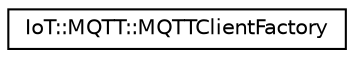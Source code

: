 digraph "Graphical Class Hierarchy"
{
 // LATEX_PDF_SIZE
  edge [fontname="Helvetica",fontsize="10",labelfontname="Helvetica",labelfontsize="10"];
  node [fontname="Helvetica",fontsize="10",shape=record];
  rankdir="LR";
  Node0 [label="IoT::MQTT::MQTTClientFactory",height=0.2,width=0.4,color="black", fillcolor="white", style="filled",URL="$classIoT_1_1MQTT_1_1MQTTClientFactory.html",tooltip=" "];
}
